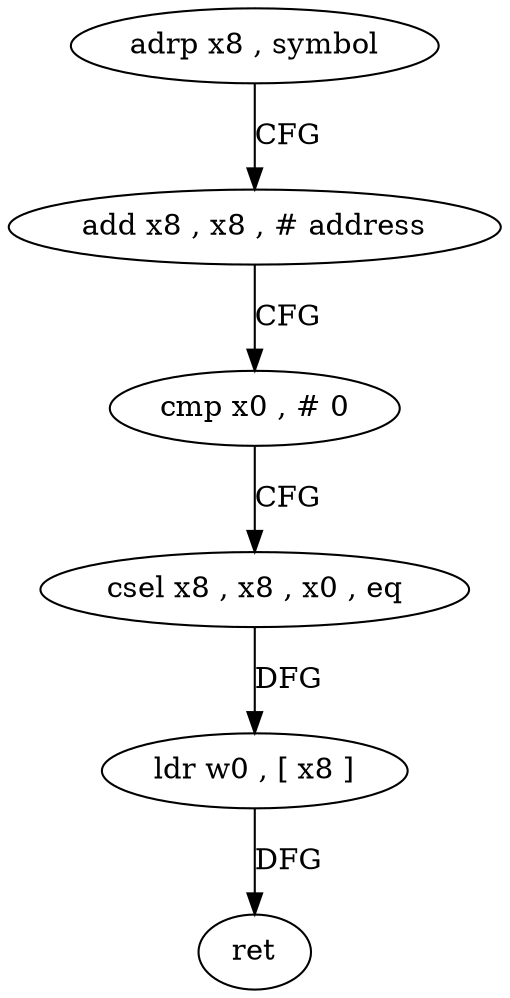 digraph "func" {
"4206528" [label = "adrp x8 , symbol" ]
"4206532" [label = "add x8 , x8 , # address" ]
"4206536" [label = "cmp x0 , # 0" ]
"4206540" [label = "csel x8 , x8 , x0 , eq" ]
"4206544" [label = "ldr w0 , [ x8 ]" ]
"4206548" [label = "ret" ]
"4206528" -> "4206532" [ label = "CFG" ]
"4206532" -> "4206536" [ label = "CFG" ]
"4206536" -> "4206540" [ label = "CFG" ]
"4206540" -> "4206544" [ label = "DFG" ]
"4206544" -> "4206548" [ label = "DFG" ]
}
